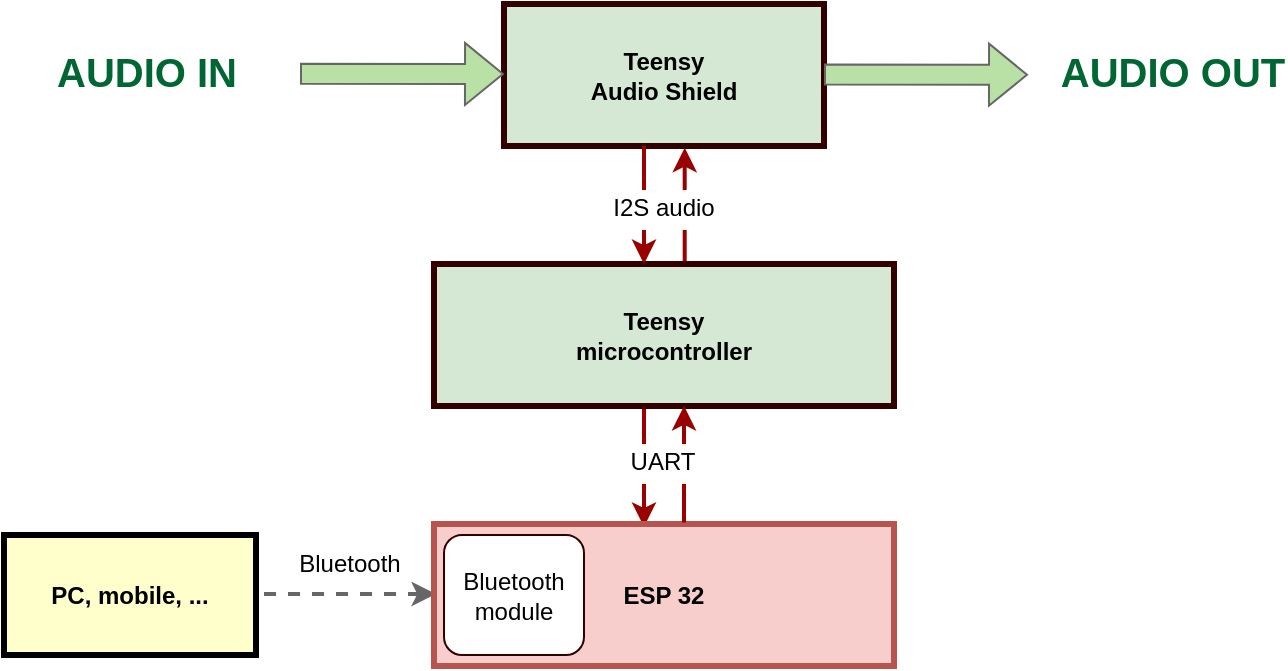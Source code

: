 <mxfile version="20.4.2" type="device"><diagram name="Page-1" id="c7558073-3199-34d8-9f00-42111426c3f3"><mxGraphModel dx="867" dy="650" grid="1" gridSize="10" guides="1" tooltips="1" connect="1" arrows="1" fold="1" page="1" pageScale="1" pageWidth="826" pageHeight="1169" background="none" math="0" shadow="0"><root><mxCell id="0"/><mxCell id="1" parent="0"/><mxCell id="3" value="PC, mobile, ..." style="whiteSpace=wrap;align=center;verticalAlign=middle;fontStyle=1;strokeWidth=3;fillColor=#FFFFCC" parent="1" vertex="1"><mxGeometry x="170" y="385.5" width="126" height="60" as="geometry"/></mxCell><mxCell id="36" value="" style="edgeStyle=none;noEdgeStyle=1;strokeColor=#666666;strokeWidth=2;dashed=1;startArrow=none;" parent="1" edge="1"><mxGeometry width="100" height="100" relative="1" as="geometry"><mxPoint x="300" y="415" as="sourcePoint"/><mxPoint x="386" y="415.02" as="targetPoint"/></mxGeometry></mxCell><mxCell id="55" value="" style="edgeStyle=elbowEdgeStyle;elbow=horizontal;strokeColor=#990000;strokeWidth=2;exitX=0.545;exitY=0.002;exitDx=0;exitDy=0;exitPerimeter=0;entryX=0.565;entryY=1.012;entryDx=0;entryDy=0;entryPerimeter=0;" parent="1" source="LGiKxwKSYLCJIGK0Fo9F-98" target="LGiKxwKSYLCJIGK0Fo9F-104" edge="1"><mxGeometry width="100" height="100" relative="1" as="geometry"><mxPoint x="510.0" y="239.071" as="sourcePoint"/><mxPoint x="510.36" y="170" as="targetPoint"/><Array as="points"><mxPoint x="510.36" y="214"/></Array></mxGeometry></mxCell><mxCell id="56" value="" style="edgeStyle=elbowEdgeStyle;elbow=horizontal;strokeColor=#990000;strokeWidth=2;entryX=0.453;entryY=0.02;entryDx=0;entryDy=0;entryPerimeter=0;" parent="1" target="LGiKxwKSYLCJIGK0Fo9F-96" edge="1"><mxGeometry width="100" height="100" relative="1" as="geometry"><mxPoint x="490" y="321" as="sourcePoint"/><mxPoint x="490" y="395" as="targetPoint"/><Array as="points"><mxPoint x="490" y="355"/></Array></mxGeometry></mxCell><mxCell id="LGiKxwKSYLCJIGK0Fo9F-96" value="ESP 32" style="whiteSpace=wrap;align=center;verticalAlign=middle;fontStyle=1;strokeWidth=3;fillColor=#f8cecc;strokeColor=#b85450;" vertex="1" parent="1"><mxGeometry x="385" y="380" width="230" height="71" as="geometry"/></mxCell><mxCell id="53" value="Bluetooth" style="text;spacingTop=-5;align=center" parent="1" vertex="1"><mxGeometry x="328" y="391" width="30" height="20" as="geometry"/></mxCell><mxCell id="LGiKxwKSYLCJIGK0Fo9F-102" value="Bluetooth&lt;br&gt;module" style="rounded=1;whiteSpace=wrap;html=1;strokeColor=#330000;fillColor=default;" vertex="1" parent="1"><mxGeometry x="390" y="385.5" width="70" height="60" as="geometry"/></mxCell><mxCell id="LGiKxwKSYLCJIGK0Fo9F-104" value="Teensy&#10;Audio Shield" style="whiteSpace=wrap;align=center;verticalAlign=middle;fontStyle=1;strokeWidth=3;fillColor=#d5e8d4;strokeColor=#330000;" vertex="1" parent="1"><mxGeometry x="420" y="120" width="160" height="71" as="geometry"/></mxCell><mxCell id="LGiKxwKSYLCJIGK0Fo9F-98" value="Teensy&#10;microcontroller" style="whiteSpace=wrap;align=center;verticalAlign=middle;fontStyle=1;strokeWidth=3;fillColor=#d5e8d4;strokeColor=#330000;" vertex="1" parent="1"><mxGeometry x="385" y="250" width="230" height="71" as="geometry"/></mxCell><mxCell id="LGiKxwKSYLCJIGK0Fo9F-111" value="" style="edgeStyle=elbowEdgeStyle;elbow=horizontal;strokeColor=#990000;strokeWidth=2" edge="1" parent="1"><mxGeometry width="100" height="100" relative="1" as="geometry"><mxPoint x="490" y="191" as="sourcePoint"/><mxPoint x="490" y="250" as="targetPoint"/><Array as="points"><mxPoint x="490" y="225"/></Array></mxGeometry></mxCell><mxCell id="LGiKxwKSYLCJIGK0Fo9F-112" value="" style="edgeStyle=elbowEdgeStyle;elbow=horizontal;strokeColor=#990000;strokeWidth=2;exitX=0.545;exitY=0.002;exitDx=0;exitDy=0;exitPerimeter=0;entryX=0.565;entryY=1.012;entryDx=0;entryDy=0;entryPerimeter=0;" edge="1" parent="1"><mxGeometry width="100" height="100" relative="1" as="geometry"><mxPoint x="510.0" y="379.292" as="sourcePoint"/><mxPoint x="510.05" y="321.002" as="targetPoint"/><Array as="points"><mxPoint x="510.01" y="343.15"/></Array></mxGeometry></mxCell><mxCell id="54" value="UART" style="text;spacingTop=-5;align=center;fillColor=default;" parent="1" vertex="1"><mxGeometry x="472" y="340" width="55" height="20" as="geometry"/></mxCell><mxCell id="LGiKxwKSYLCJIGK0Fo9F-108" value="I2S audio" style="text;spacingTop=-5;align=center;fillColor=default;" vertex="1" parent="1"><mxGeometry x="460" y="213" width="80" height="20" as="geometry"/></mxCell><mxCell id="LGiKxwKSYLCJIGK0Fo9F-115" value="" style="shape=flexArrow;endArrow=classic;html=1;rounded=0;strokeColor=#666666;fillColor=#B9E0A5;" edge="1" parent="1"><mxGeometry width="50" height="50" relative="1" as="geometry"><mxPoint x="318" y="154.83" as="sourcePoint"/><mxPoint x="420" y="155" as="targetPoint"/></mxGeometry></mxCell><mxCell id="LGiKxwKSYLCJIGK0Fo9F-116" value="" style="shape=flexArrow;endArrow=classic;html=1;rounded=0;strokeColor=#666666;fillColor=#B9E0A5;" edge="1" parent="1"><mxGeometry width="50" height="50" relative="1" as="geometry"><mxPoint x="580" y="155.22" as="sourcePoint"/><mxPoint x="682" y="155.39" as="targetPoint"/></mxGeometry></mxCell><mxCell id="LGiKxwKSYLCJIGK0Fo9F-117" value="AUDIO IN" style="text;spacingTop=-5;align=center;fontSize=20;fontStyle=1;fontColor=#006633;" vertex="1" parent="1"><mxGeometry x="187" y="140.62" width="109" height="29.75" as="geometry"/></mxCell><mxCell id="LGiKxwKSYLCJIGK0Fo9F-118" value="AUDIO OUT" style="text;spacingTop=-5;align=center;fontSize=20;fontStyle=1;fontColor=#006633;" vertex="1" parent="1"><mxGeometry x="700" y="140.62" width="109" height="29.75" as="geometry"/></mxCell></root></mxGraphModel></diagram></mxfile>